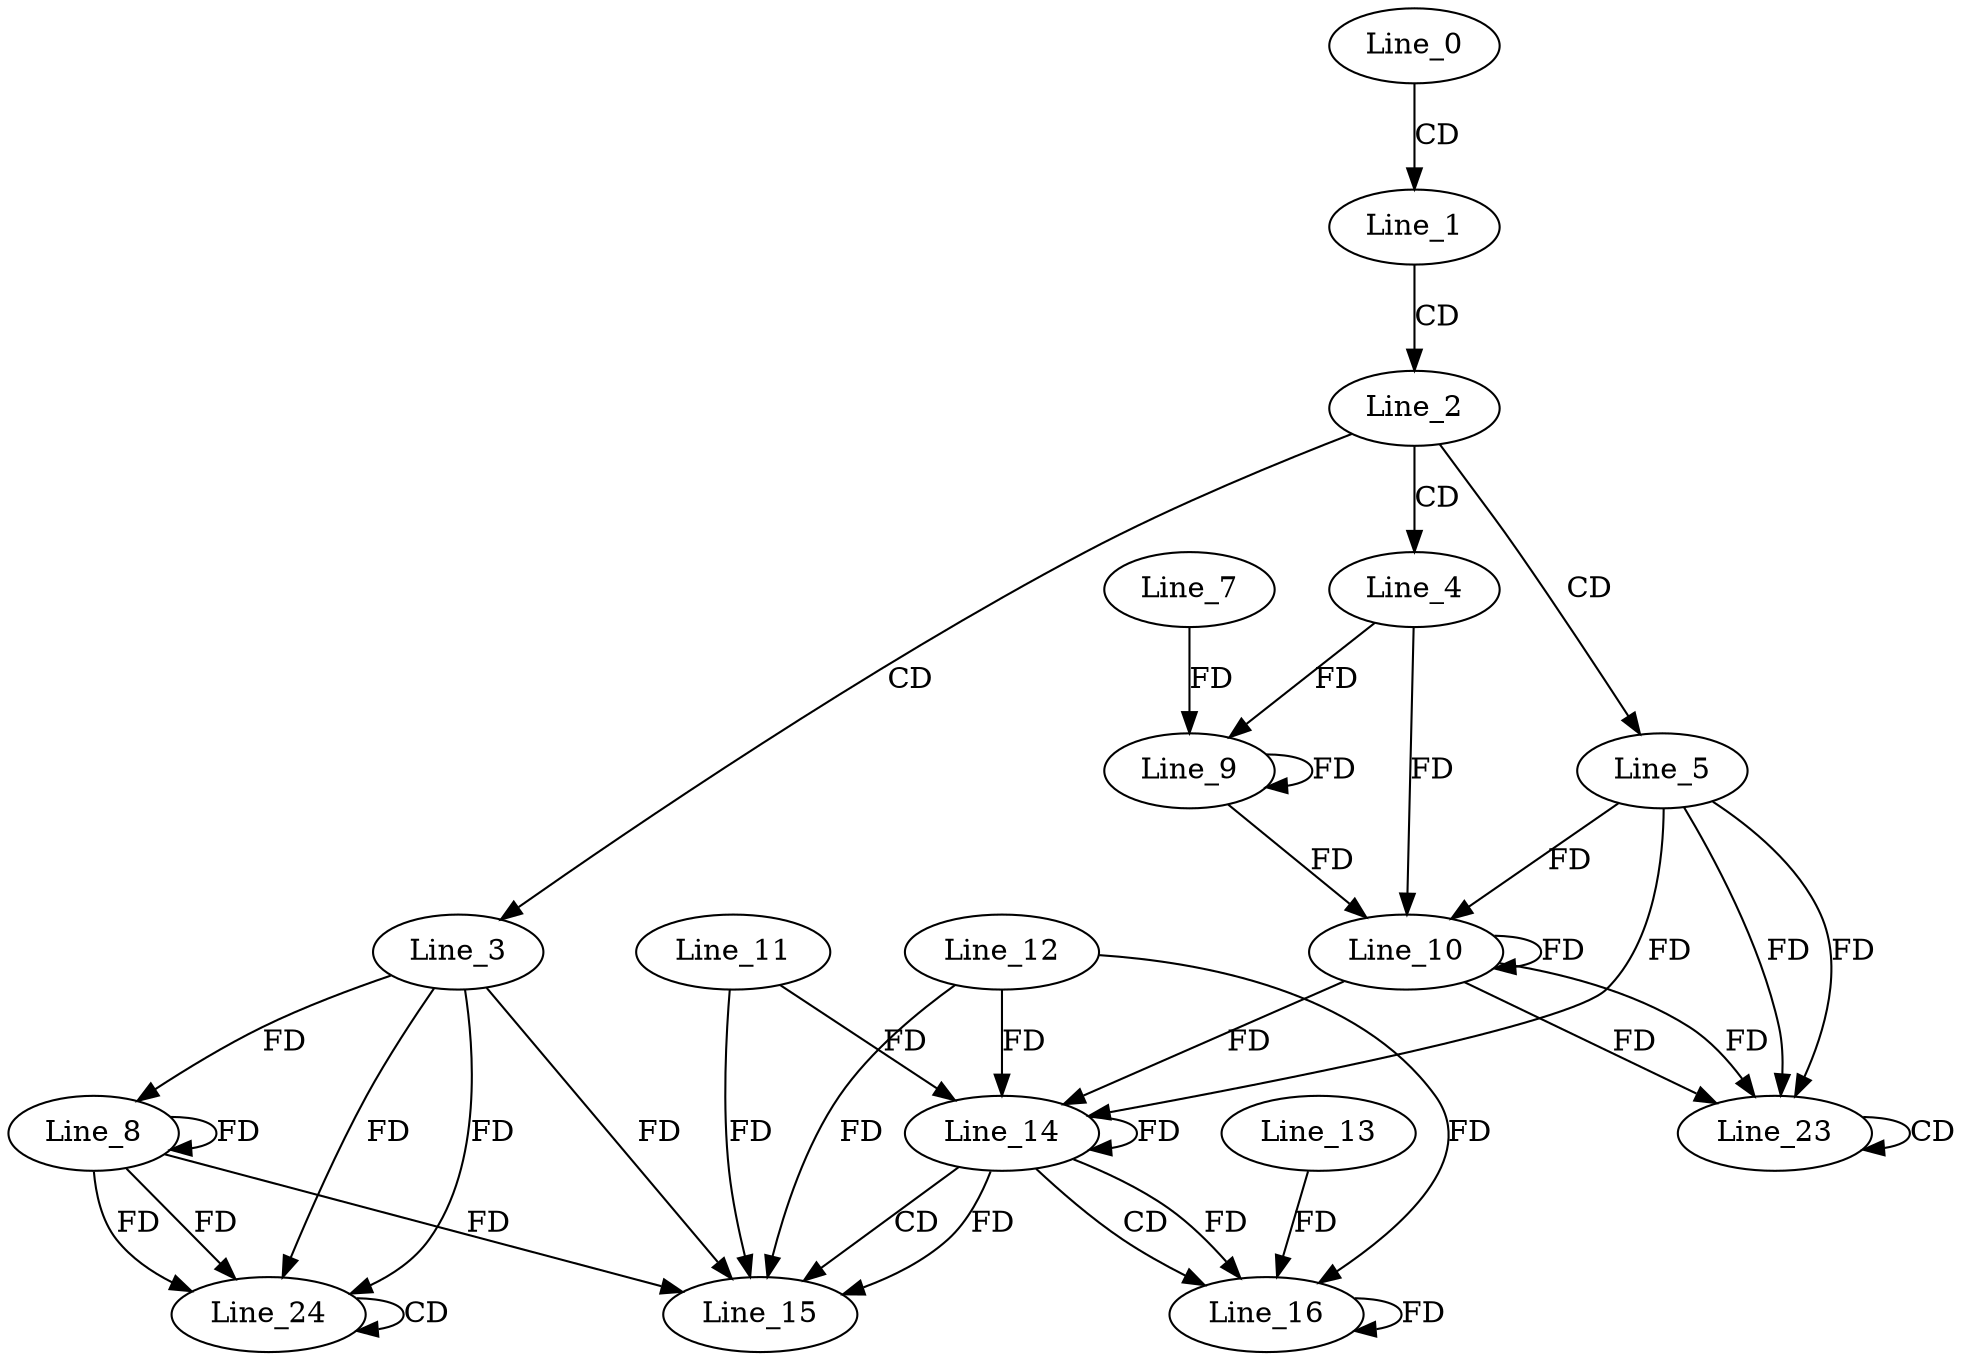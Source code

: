 digraph G {
  Line_0;
  Line_1;
  Line_2;
  Line_3;
  Line_4;
  Line_5;
  Line_8;
  Line_9;
  Line_9;
  Line_7;
  Line_10;
  Line_10;
  Line_14;
  Line_12;
  Line_14;
  Line_11;
  Line_14;
  Line_15;
  Line_16;
  Line_13;
  Line_23;
  Line_23;
  Line_24;
  Line_24;
  Line_0 -> Line_1 [ label="CD" ];
  Line_1 -> Line_2 [ label="CD" ];
  Line_2 -> Line_3 [ label="CD" ];
  Line_2 -> Line_4 [ label="CD" ];
  Line_2 -> Line_5 [ label="CD" ];
  Line_3 -> Line_8 [ label="FD" ];
  Line_8 -> Line_8 [ label="FD" ];
  Line_4 -> Line_9 [ label="FD" ];
  Line_9 -> Line_9 [ label="FD" ];
  Line_7 -> Line_9 [ label="FD" ];
  Line_5 -> Line_10 [ label="FD" ];
  Line_10 -> Line_10 [ label="FD" ];
  Line_4 -> Line_10 [ label="FD" ];
  Line_9 -> Line_10 [ label="FD" ];
  Line_14 -> Line_14 [ label="FD" ];
  Line_12 -> Line_14 [ label="FD" ];
  Line_5 -> Line_14 [ label="FD" ];
  Line_10 -> Line_14 [ label="FD" ];
  Line_11 -> Line_14 [ label="FD" ];
  Line_14 -> Line_15 [ label="CD" ];
  Line_3 -> Line_15 [ label="FD" ];
  Line_8 -> Line_15 [ label="FD" ];
  Line_11 -> Line_15 [ label="FD" ];
  Line_14 -> Line_15 [ label="FD" ];
  Line_12 -> Line_15 [ label="FD" ];
  Line_14 -> Line_16 [ label="CD" ];
  Line_16 -> Line_16 [ label="FD" ];
  Line_13 -> Line_16 [ label="FD" ];
  Line_14 -> Line_16 [ label="FD" ];
  Line_12 -> Line_16 [ label="FD" ];
  Line_5 -> Line_23 [ label="FD" ];
  Line_10 -> Line_23 [ label="FD" ];
  Line_23 -> Line_23 [ label="CD" ];
  Line_5 -> Line_23 [ label="FD" ];
  Line_10 -> Line_23 [ label="FD" ];
  Line_3 -> Line_24 [ label="FD" ];
  Line_8 -> Line_24 [ label="FD" ];
  Line_24 -> Line_24 [ label="CD" ];
  Line_3 -> Line_24 [ label="FD" ];
  Line_8 -> Line_24 [ label="FD" ];
}
